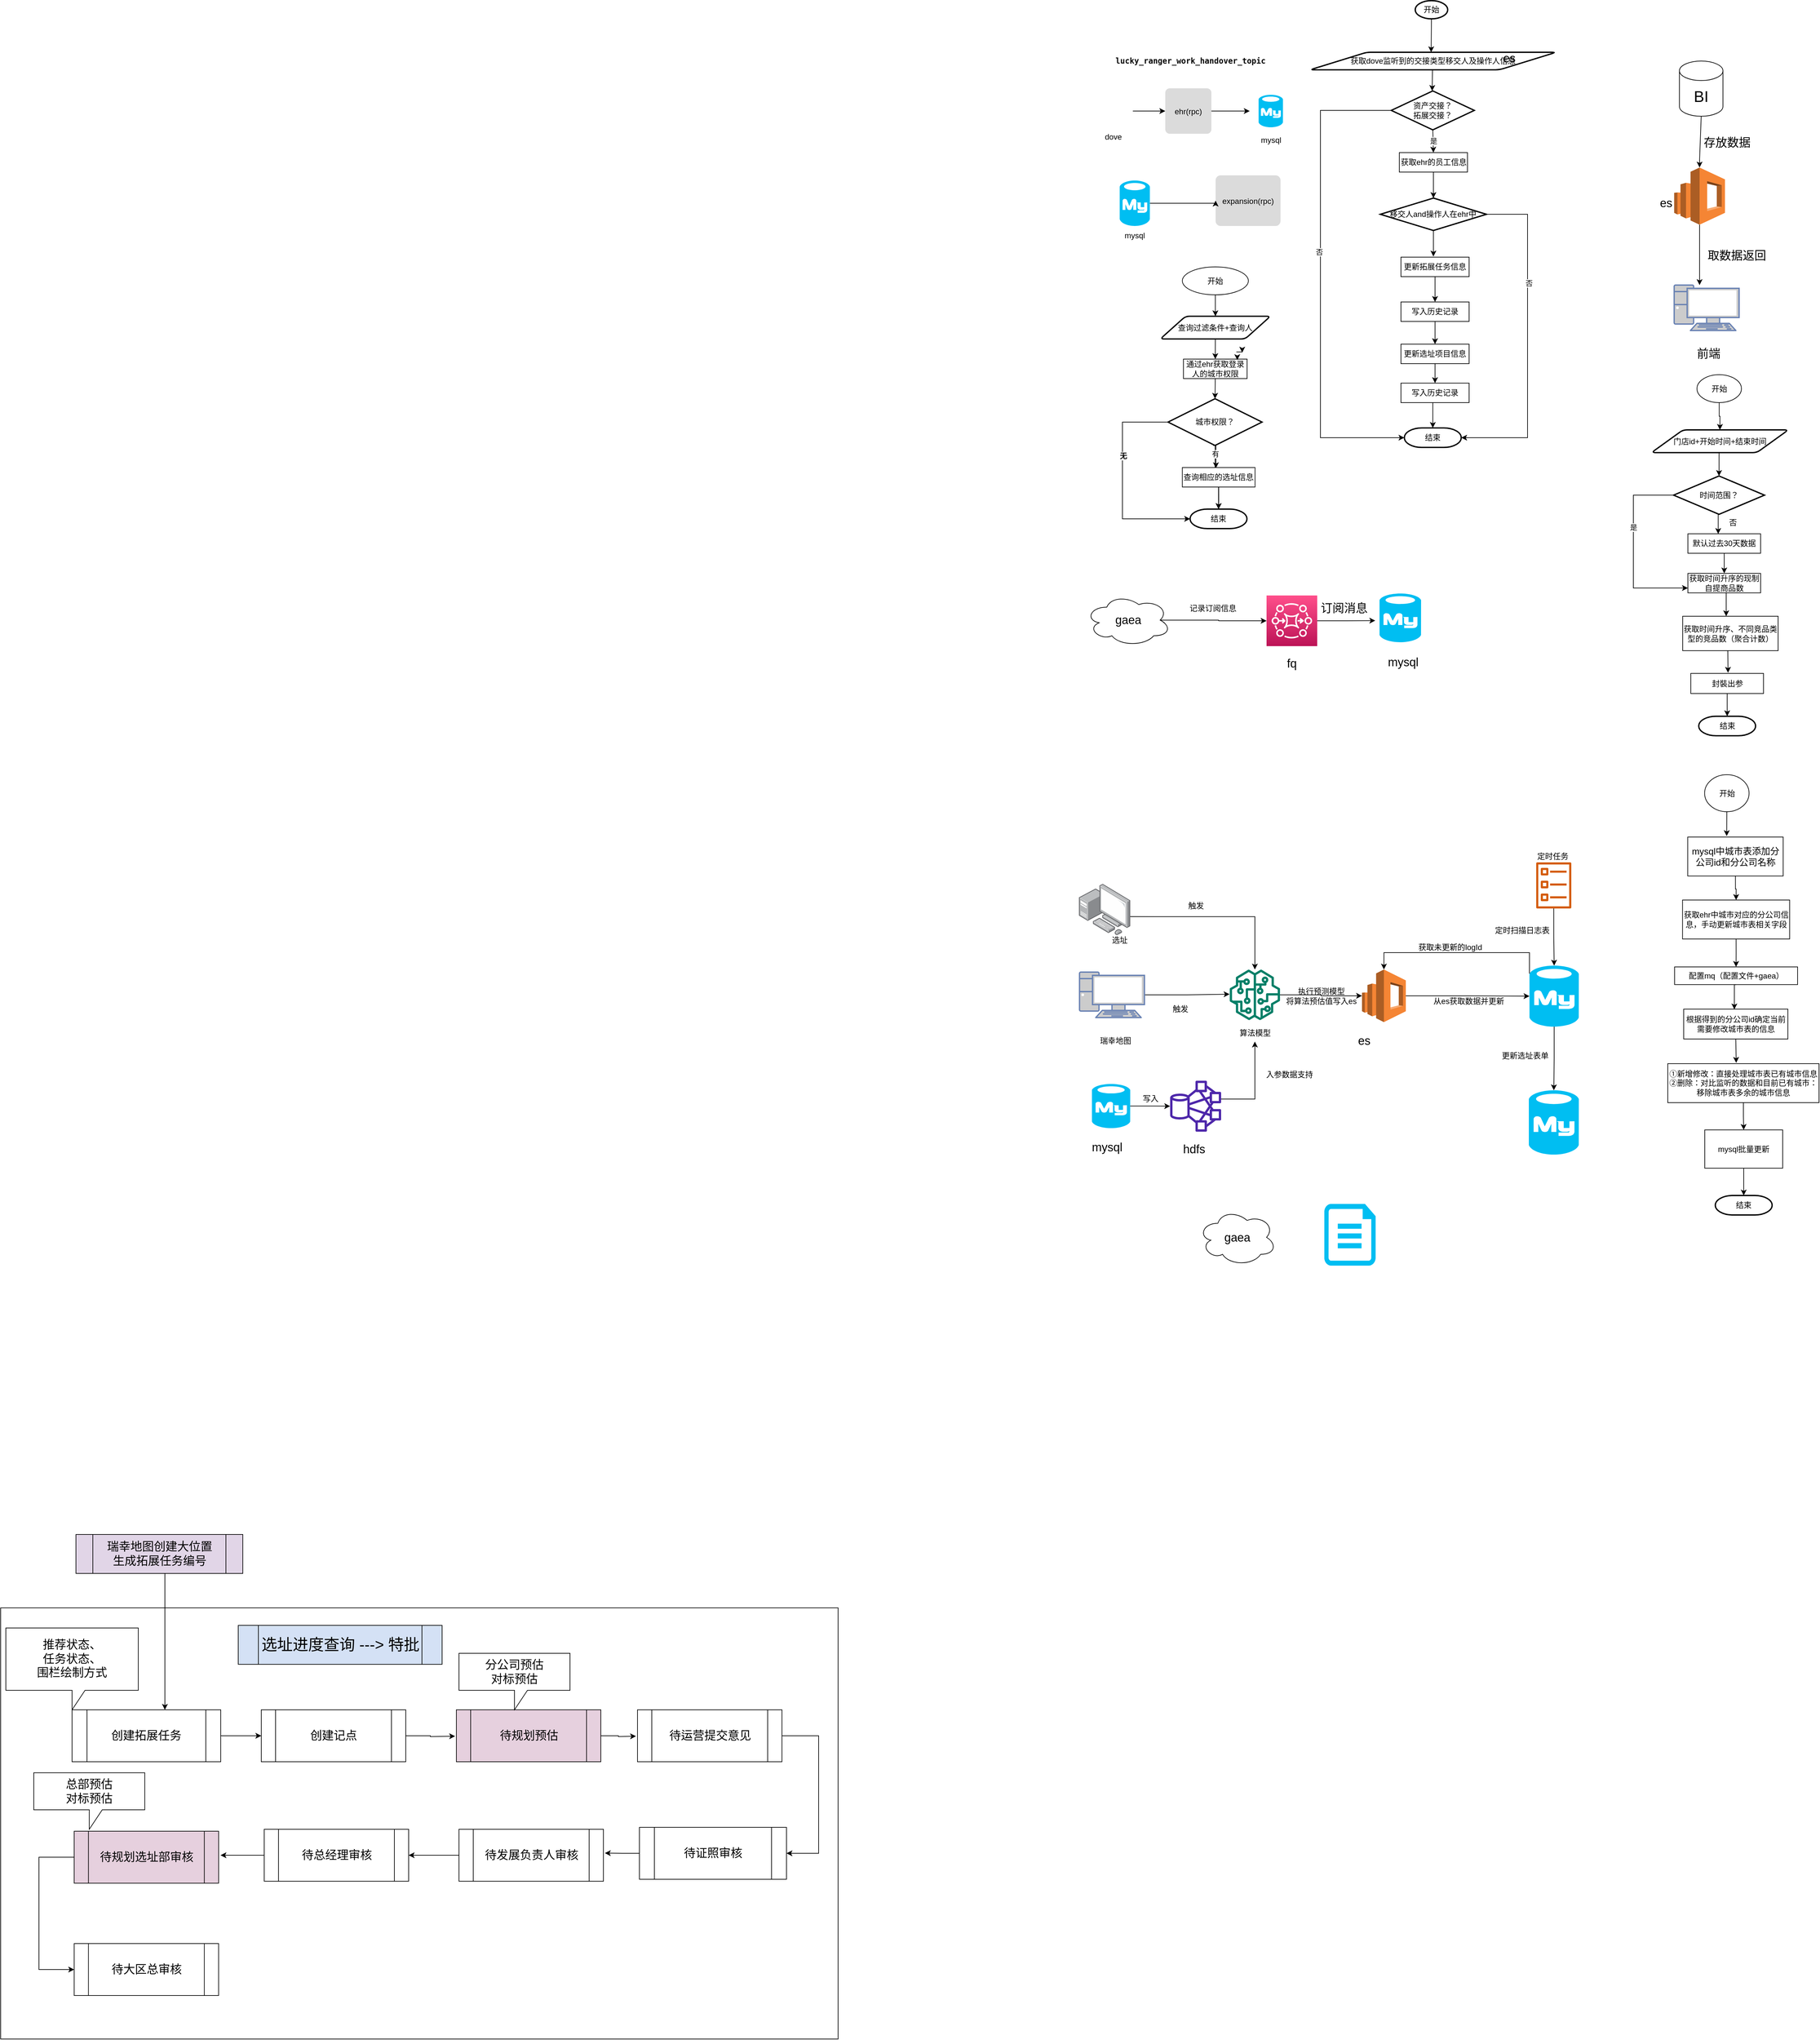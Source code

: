 <mxfile version="21.1.1" type="github">
  <diagram name="第 1 页" id="VVNvbWKjJNsU6m5F2wCS">
    <mxGraphModel dx="3574" dy="1012" grid="0" gridSize="10" guides="1" tooltips="1" connect="1" arrows="1" fold="1" page="1" pageScale="1" pageWidth="827" pageHeight="1169" math="0" shadow="0">
      <root>
        <mxCell id="0" />
        <mxCell id="1" parent="0" />
        <mxCell id="iwX193vi5GiSK2SJbdjG-237" value="" style="rounded=0;whiteSpace=wrap;html=1;" vertex="1" parent="1">
          <mxGeometry x="-1630" y="2496" width="1290" height="664" as="geometry" />
        </mxCell>
        <mxCell id="iwX193vi5GiSK2SJbdjG-19" style="edgeStyle=orthogonalEdgeStyle;rounded=0;orthogonalLoop=1;jettySize=auto;html=1;exitX=1;exitY=0.5;exitDx=0;exitDy=0;" edge="1" parent="1" source="iwX193vi5GiSK2SJbdjG-15">
          <mxGeometry relative="1" as="geometry">
            <mxPoint x="294" y="191" as="targetPoint" />
          </mxGeometry>
        </mxCell>
        <mxCell id="iwX193vi5GiSK2SJbdjG-15" value="ehr(rpc)" style="rounded=1;arcSize=10;strokeColor=none;fillColor=#DBDBDB;gradientColor=none;" vertex="1" parent="1">
          <mxGeometry x="164" y="156" width="71" height="70" as="geometry" />
        </mxCell>
        <mxCell id="iwX193vi5GiSK2SJbdjG-2" value="" style="verticalLabelPosition=bottom;html=1;verticalAlign=top;align=center;strokeColor=none;fillColor=#00BEF2;shape=mxgraph.azure.mysql_database;" vertex="1" parent="1">
          <mxGeometry x="307.75" y="166" width="37.5" height="50" as="geometry" />
        </mxCell>
        <mxCell id="iwX193vi5GiSK2SJbdjG-16" style="edgeStyle=orthogonalEdgeStyle;rounded=0;orthogonalLoop=1;jettySize=auto;html=1;exitX=1;exitY=0.5;exitDx=0;exitDy=0;entryX=0;entryY=0.5;entryDx=0;entryDy=0;" edge="1" parent="1" source="iwX193vi5GiSK2SJbdjG-3" target="iwX193vi5GiSK2SJbdjG-15">
          <mxGeometry relative="1" as="geometry" />
        </mxCell>
        <mxCell id="iwX193vi5GiSK2SJbdjG-3" value="" style="shape=image;html=1;verticalAlign=top;verticalLabelPosition=bottom;labelBackgroundColor=#ffffff;imageAspect=0;aspect=fixed;image=https://cdn0.iconfinder.com/data/icons/gcons-2/25/dove-128.png" vertex="1" parent="1">
          <mxGeometry x="54" y="161" width="60" height="60" as="geometry" />
        </mxCell>
        <mxCell id="iwX193vi5GiSK2SJbdjG-4" value="dove" style="text;strokeColor=none;align=center;fillColor=none;html=1;verticalAlign=middle;whiteSpace=wrap;rounded=0;" vertex="1" parent="1">
          <mxGeometry x="54" y="216" width="60" height="30" as="geometry" />
        </mxCell>
        <mxCell id="iwX193vi5GiSK2SJbdjG-5" value="mysql" style="text;strokeColor=none;align=center;fillColor=none;html=1;verticalAlign=middle;whiteSpace=wrap;rounded=0;" vertex="1" parent="1">
          <mxGeometry x="296.5" y="221" width="60" height="30" as="geometry" />
        </mxCell>
        <mxCell id="iwX193vi5GiSK2SJbdjG-28" value="&lt;pre style=&quot;background-color:#ffffff;color:#080808;font-family:&#39;JetBrains Mono&#39;,monospace;font-size:9.0pt;&quot;&gt;&lt;b&gt;lucky_ranger_work_handover_topic&lt;/b&gt;&lt;/pre&gt;" style="text;strokeColor=none;align=center;fillColor=none;html=1;verticalAlign=middle;whiteSpace=wrap;rounded=0;" vertex="1" parent="1">
          <mxGeometry x="-7" y="99" width="420" height="30" as="geometry" />
        </mxCell>
        <mxCell id="iwX193vi5GiSK2SJbdjG-43" style="edgeStyle=orthogonalEdgeStyle;rounded=0;orthogonalLoop=1;jettySize=auto;html=1;exitX=0.5;exitY=1;exitDx=0;exitDy=0;entryX=0.5;entryY=0;entryDx=0;entryDy=0;entryPerimeter=0;" edge="1" parent="1" source="iwX193vi5GiSK2SJbdjG-30" target="iwX193vi5GiSK2SJbdjG-42">
          <mxGeometry relative="1" as="geometry" />
        </mxCell>
        <mxCell id="iwX193vi5GiSK2SJbdjG-30" value="获取ehr的员工信息" style="rounded=0;whiteSpace=wrap;html=1;" vertex="1" parent="1">
          <mxGeometry x="524.5" y="255" width="105" height="30" as="geometry" />
        </mxCell>
        <mxCell id="iwX193vi5GiSK2SJbdjG-39" value="是" style="edgeStyle=orthogonalEdgeStyle;rounded=0;orthogonalLoop=1;jettySize=auto;html=1;exitX=0.5;exitY=1;exitDx=0;exitDy=0;exitPerimeter=0;entryX=0.5;entryY=0;entryDx=0;entryDy=0;" edge="1" parent="1" source="iwX193vi5GiSK2SJbdjG-31" target="iwX193vi5GiSK2SJbdjG-30">
          <mxGeometry relative="1" as="geometry" />
        </mxCell>
        <mxCell id="iwX193vi5GiSK2SJbdjG-50" style="edgeStyle=orthogonalEdgeStyle;rounded=0;orthogonalLoop=1;jettySize=auto;html=1;exitX=0;exitY=0.5;exitDx=0;exitDy=0;exitPerimeter=0;entryX=0;entryY=0.5;entryDx=0;entryDy=0;entryPerimeter=0;" edge="1" parent="1" source="iwX193vi5GiSK2SJbdjG-31" target="iwX193vi5GiSK2SJbdjG-32">
          <mxGeometry relative="1" as="geometry">
            <Array as="points">
              <mxPoint x="403" y="190" />
              <mxPoint x="403" y="694" />
            </Array>
          </mxGeometry>
        </mxCell>
        <mxCell id="iwX193vi5GiSK2SJbdjG-51" value="否" style="edgeLabel;html=1;align=center;verticalAlign=middle;resizable=0;points=[];" vertex="1" connectable="0" parent="iwX193vi5GiSK2SJbdjG-50">
          <mxGeometry x="-0.121" y="-2" relative="1" as="geometry">
            <mxPoint as="offset" />
          </mxGeometry>
        </mxCell>
        <mxCell id="iwX193vi5GiSK2SJbdjG-31" value="资产交接？&lt;br&gt;拓展交接？" style="strokeWidth=2;html=1;shape=mxgraph.flowchart.decision;whiteSpace=wrap;" vertex="1" parent="1">
          <mxGeometry x="512.13" y="160" width="127.87" height="60" as="geometry" />
        </mxCell>
        <mxCell id="iwX193vi5GiSK2SJbdjG-32" value="结束" style="strokeWidth=2;html=1;shape=mxgraph.flowchart.terminator;whiteSpace=wrap;" vertex="1" parent="1">
          <mxGeometry x="532.32" y="679" width="87.5" height="30" as="geometry" />
        </mxCell>
        <mxCell id="iwX193vi5GiSK2SJbdjG-92" style="edgeStyle=orthogonalEdgeStyle;rounded=0;orthogonalLoop=1;jettySize=auto;html=1;exitX=0.5;exitY=1;exitDx=0;exitDy=0;exitPerimeter=0;" edge="1" parent="1" source="iwX193vi5GiSK2SJbdjG-33">
          <mxGeometry relative="1" as="geometry">
            <mxPoint x="573.529" y="100.5" as="targetPoint" />
          </mxGeometry>
        </mxCell>
        <mxCell id="iwX193vi5GiSK2SJbdjG-33" value="开始" style="strokeWidth=2;html=1;shape=mxgraph.flowchart.start_1;whiteSpace=wrap;" vertex="1" parent="1">
          <mxGeometry x="549" y="21" width="50" height="28" as="geometry" />
        </mxCell>
        <mxCell id="iwX193vi5GiSK2SJbdjG-44" style="edgeStyle=orthogonalEdgeStyle;rounded=0;orthogonalLoop=1;jettySize=auto;html=1;exitX=0.5;exitY=1;exitDx=0;exitDy=0;exitPerimeter=0;" edge="1" parent="1" source="iwX193vi5GiSK2SJbdjG-42">
          <mxGeometry relative="1" as="geometry">
            <mxPoint x="577" y="415" as="targetPoint" />
          </mxGeometry>
        </mxCell>
        <mxCell id="iwX193vi5GiSK2SJbdjG-52" style="edgeStyle=orthogonalEdgeStyle;rounded=0;orthogonalLoop=1;jettySize=auto;html=1;exitX=1;exitY=0.5;exitDx=0;exitDy=0;exitPerimeter=0;entryX=1;entryY=0.5;entryDx=0;entryDy=0;entryPerimeter=0;" edge="1" parent="1" source="iwX193vi5GiSK2SJbdjG-42" target="iwX193vi5GiSK2SJbdjG-32">
          <mxGeometry relative="1" as="geometry">
            <Array as="points">
              <mxPoint x="722" y="350" />
              <mxPoint x="722" y="694" />
            </Array>
          </mxGeometry>
        </mxCell>
        <mxCell id="iwX193vi5GiSK2SJbdjG-53" value="否" style="edgeLabel;html=1;align=center;verticalAlign=middle;resizable=0;points=[];" vertex="1" connectable="0" parent="iwX193vi5GiSK2SJbdjG-52">
          <mxGeometry x="-0.339" y="2" relative="1" as="geometry">
            <mxPoint as="offset" />
          </mxGeometry>
        </mxCell>
        <mxCell id="iwX193vi5GiSK2SJbdjG-42" value="移交人and操作人在ehr中" style="strokeWidth=2;html=1;shape=mxgraph.flowchart.decision;whiteSpace=wrap;" vertex="1" parent="1">
          <mxGeometry x="495.26" y="325" width="163.49" height="50" as="geometry" />
        </mxCell>
        <mxCell id="iwX193vi5GiSK2SJbdjG-78" value="" style="edgeStyle=orthogonalEdgeStyle;rounded=0;orthogonalLoop=1;jettySize=auto;html=1;" edge="1" parent="1" source="iwX193vi5GiSK2SJbdjG-46" target="iwX193vi5GiSK2SJbdjG-76">
          <mxGeometry relative="1" as="geometry" />
        </mxCell>
        <mxCell id="iwX193vi5GiSK2SJbdjG-46" value="更新拓展任务信息" style="rounded=0;whiteSpace=wrap;html=1;" vertex="1" parent="1">
          <mxGeometry x="527" y="416" width="105" height="30" as="geometry" />
        </mxCell>
        <mxCell id="iwX193vi5GiSK2SJbdjG-82" style="edgeStyle=orthogonalEdgeStyle;rounded=0;orthogonalLoop=1;jettySize=auto;html=1;exitX=0.5;exitY=1;exitDx=0;exitDy=0;entryX=0.5;entryY=0;entryDx=0;entryDy=0;" edge="1" parent="1" source="iwX193vi5GiSK2SJbdjG-47" target="iwX193vi5GiSK2SJbdjG-81">
          <mxGeometry relative="1" as="geometry" />
        </mxCell>
        <mxCell id="iwX193vi5GiSK2SJbdjG-47" value="更新选址项目信息" style="rounded=0;whiteSpace=wrap;html=1;" vertex="1" parent="1">
          <mxGeometry x="527" y="550" width="105" height="30" as="geometry" />
        </mxCell>
        <mxCell id="iwX193vi5GiSK2SJbdjG-54" value="expansion(rpc)" style="rounded=1;arcSize=10;strokeColor=none;fillColor=#DBDBDB;gradientColor=none;" vertex="1" parent="1">
          <mxGeometry x="241.5" y="290" width="100" height="78" as="geometry" />
        </mxCell>
        <mxCell id="iwX193vi5GiSK2SJbdjG-57" style="edgeStyle=orthogonalEdgeStyle;rounded=0;orthogonalLoop=1;jettySize=auto;html=1;exitX=1;exitY=0.5;exitDx=0;exitDy=0;exitPerimeter=0;entryX=0;entryY=0.5;entryDx=0;entryDy=0;" edge="1" parent="1" source="iwX193vi5GiSK2SJbdjG-55" target="iwX193vi5GiSK2SJbdjG-54">
          <mxGeometry relative="1" as="geometry">
            <Array as="points">
              <mxPoint x="230.25" y="333" />
              <mxPoint x="230.25" y="333" />
            </Array>
          </mxGeometry>
        </mxCell>
        <mxCell id="iwX193vi5GiSK2SJbdjG-55" value="" style="verticalLabelPosition=bottom;html=1;verticalAlign=top;align=center;strokeColor=none;fillColor=#00BEF2;shape=mxgraph.azure.mysql_database;" vertex="1" parent="1">
          <mxGeometry x="93.75" y="298" width="46.5" height="70" as="geometry" />
        </mxCell>
        <mxCell id="iwX193vi5GiSK2SJbdjG-56" value="mysql" style="text;strokeColor=none;align=center;fillColor=none;html=1;verticalAlign=middle;whiteSpace=wrap;rounded=0;" vertex="1" parent="1">
          <mxGeometry x="87" y="368" width="60" height="30" as="geometry" />
        </mxCell>
        <mxCell id="iwX193vi5GiSK2SJbdjG-60" style="edgeStyle=orthogonalEdgeStyle;rounded=0;orthogonalLoop=1;jettySize=auto;html=1;exitX=0.5;exitY=1;exitDx=0;exitDy=0;" edge="1" parent="1" source="iwX193vi5GiSK2SJbdjG-58" target="iwX193vi5GiSK2SJbdjG-59">
          <mxGeometry relative="1" as="geometry" />
        </mxCell>
        <mxCell id="iwX193vi5GiSK2SJbdjG-58" value="开始" style="ellipse;whiteSpace=wrap;html=1;" vertex="1" parent="1">
          <mxGeometry x="190.25" y="431" width="101.75" height="43" as="geometry" />
        </mxCell>
        <mxCell id="iwX193vi5GiSK2SJbdjG-62" style="edgeStyle=orthogonalEdgeStyle;rounded=0;orthogonalLoop=1;jettySize=auto;html=1;exitX=0.5;exitY=1;exitDx=0;exitDy=0;entryX=0.5;entryY=0;entryDx=0;entryDy=0;" edge="1" parent="1" source="iwX193vi5GiSK2SJbdjG-59" target="iwX193vi5GiSK2SJbdjG-61">
          <mxGeometry relative="1" as="geometry" />
        </mxCell>
        <mxCell id="iwX193vi5GiSK2SJbdjG-59" value="查询过滤条件+查询人" style="shape=parallelogram;html=1;strokeWidth=2;perimeter=parallelogramPerimeter;whiteSpace=wrap;rounded=1;arcSize=12;size=0.23;" vertex="1" parent="1">
          <mxGeometry x="156.25" y="507" width="169.75" height="35" as="geometry" />
        </mxCell>
        <mxCell id="iwX193vi5GiSK2SJbdjG-64" style="edgeStyle=orthogonalEdgeStyle;rounded=0;orthogonalLoop=1;jettySize=auto;html=1;exitX=0.5;exitY=1;exitDx=0;exitDy=0;entryX=0.5;entryY=0;entryDx=0;entryDy=0;entryPerimeter=0;" edge="1" parent="1" source="iwX193vi5GiSK2SJbdjG-61" target="iwX193vi5GiSK2SJbdjG-63">
          <mxGeometry relative="1" as="geometry" />
        </mxCell>
        <mxCell id="iwX193vi5GiSK2SJbdjG-61" value="通过ehr获取登录人的城市权限" style="rounded=0;whiteSpace=wrap;html=1;" vertex="1" parent="1">
          <mxGeometry x="192" y="573" width="98" height="30" as="geometry" />
        </mxCell>
        <mxCell id="iwX193vi5GiSK2SJbdjG-70" style="edgeStyle=orthogonalEdgeStyle;rounded=0;orthogonalLoop=1;jettySize=auto;html=1;exitX=0.5;exitY=1;exitDx=0;exitDy=0;exitPerimeter=0;entryX=0.5;entryY=0;entryDx=0;entryDy=0;" edge="1" parent="1">
          <mxGeometry relative="1" as="geometry">
            <mxPoint x="237.625" y="706" as="sourcePoint" />
            <mxPoint x="242.0" y="741" as="targetPoint" />
          </mxGeometry>
        </mxCell>
        <mxCell id="iwX193vi5GiSK2SJbdjG-72" value="" style="edgeStyle=orthogonalEdgeStyle;rounded=0;orthogonalLoop=1;jettySize=auto;html=1;" edge="1" parent="1" source="iwX193vi5GiSK2SJbdjG-63" target="iwX193vi5GiSK2SJbdjG-68">
          <mxGeometry relative="1" as="geometry" />
        </mxCell>
        <mxCell id="iwX193vi5GiSK2SJbdjG-73" value="有" style="edgeLabel;html=1;align=center;verticalAlign=middle;resizable=0;points=[];" vertex="1" connectable="0" parent="iwX193vi5GiSK2SJbdjG-72">
          <mxGeometry x="-0.748" relative="1" as="geometry">
            <mxPoint as="offset" />
          </mxGeometry>
        </mxCell>
        <mxCell id="iwX193vi5GiSK2SJbdjG-74" style="edgeStyle=orthogonalEdgeStyle;rounded=0;orthogonalLoop=1;jettySize=auto;html=1;exitX=0;exitY=0.5;exitDx=0;exitDy=0;exitPerimeter=0;entryX=0;entryY=0.5;entryDx=0;entryDy=0;entryPerimeter=0;" edge="1" parent="1" source="iwX193vi5GiSK2SJbdjG-63" target="iwX193vi5GiSK2SJbdjG-68">
          <mxGeometry relative="1" as="geometry">
            <Array as="points">
              <mxPoint x="98" y="670" />
              <mxPoint x="98" y="819" />
            </Array>
          </mxGeometry>
        </mxCell>
        <mxCell id="iwX193vi5GiSK2SJbdjG-75" value="无" style="edgeLabel;html=1;align=center;verticalAlign=middle;resizable=0;points=[];fontStyle=1" vertex="1" connectable="0" parent="iwX193vi5GiSK2SJbdjG-74">
          <mxGeometry x="-0.382" y="3" relative="1" as="geometry">
            <mxPoint x="-2" y="22" as="offset" />
          </mxGeometry>
        </mxCell>
        <mxCell id="iwX193vi5GiSK2SJbdjG-63" value="城市权限？" style="strokeWidth=2;html=1;shape=mxgraph.flowchart.decision;whiteSpace=wrap;" vertex="1" parent="1">
          <mxGeometry x="168.25" y="634" width="144.75" height="72" as="geometry" />
        </mxCell>
        <mxCell id="iwX193vi5GiSK2SJbdjG-65" style="edgeStyle=orthogonalEdgeStyle;rounded=0;orthogonalLoop=1;jettySize=auto;html=1;exitX=0.75;exitY=0;exitDx=0;exitDy=0;entryX=0.846;entryY=0.049;entryDx=0;entryDy=0;entryPerimeter=0;" edge="1" parent="1" source="iwX193vi5GiSK2SJbdjG-61" target="iwX193vi5GiSK2SJbdjG-61">
          <mxGeometry relative="1" as="geometry" />
        </mxCell>
        <mxCell id="iwX193vi5GiSK2SJbdjG-66" style="edgeStyle=orthogonalEdgeStyle;rounded=0;orthogonalLoop=1;jettySize=auto;html=1;exitX=0.75;exitY=0;exitDx=0;exitDy=0;entryX=0.846;entryY=0.049;entryDx=0;entryDy=0;entryPerimeter=0;" edge="1" parent="1">
          <mxGeometry relative="1" as="geometry">
            <mxPoint x="273.5" y="562" as="sourcePoint" />
            <mxPoint x="282.5" y="563" as="targetPoint" />
          </mxGeometry>
        </mxCell>
        <mxCell id="iwX193vi5GiSK2SJbdjG-71" style="edgeStyle=orthogonalEdgeStyle;rounded=0;orthogonalLoop=1;jettySize=auto;html=1;exitX=0.5;exitY=1;exitDx=0;exitDy=0;" edge="1" parent="1" source="iwX193vi5GiSK2SJbdjG-67" target="iwX193vi5GiSK2SJbdjG-68">
          <mxGeometry relative="1" as="geometry" />
        </mxCell>
        <mxCell id="iwX193vi5GiSK2SJbdjG-67" value="查询相应的选址信息" style="rounded=0;whiteSpace=wrap;html=1;" vertex="1" parent="1">
          <mxGeometry x="190.25" y="740" width="112" height="30" as="geometry" />
        </mxCell>
        <mxCell id="iwX193vi5GiSK2SJbdjG-68" value="结束" style="strokeWidth=2;html=1;shape=mxgraph.flowchart.terminator;whiteSpace=wrap;" vertex="1" parent="1">
          <mxGeometry x="202.25" y="804" width="87.5" height="30" as="geometry" />
        </mxCell>
        <mxCell id="iwX193vi5GiSK2SJbdjG-80" style="edgeStyle=orthogonalEdgeStyle;rounded=0;orthogonalLoop=1;jettySize=auto;html=1;exitX=0.5;exitY=1;exitDx=0;exitDy=0;entryX=0.5;entryY=0;entryDx=0;entryDy=0;" edge="1" parent="1" source="iwX193vi5GiSK2SJbdjG-76" target="iwX193vi5GiSK2SJbdjG-47">
          <mxGeometry relative="1" as="geometry" />
        </mxCell>
        <mxCell id="iwX193vi5GiSK2SJbdjG-76" value="写入历史记录" style="rounded=0;whiteSpace=wrap;html=1;" vertex="1" parent="1">
          <mxGeometry x="527" y="485" width="105" height="30" as="geometry" />
        </mxCell>
        <mxCell id="iwX193vi5GiSK2SJbdjG-86" style="edgeStyle=orthogonalEdgeStyle;rounded=0;orthogonalLoop=1;jettySize=auto;html=1;exitX=0.5;exitY=1;exitDx=0;exitDy=0;entryX=0.5;entryY=0;entryDx=0;entryDy=0;entryPerimeter=0;" edge="1" parent="1" source="iwX193vi5GiSK2SJbdjG-81" target="iwX193vi5GiSK2SJbdjG-32">
          <mxGeometry relative="1" as="geometry" />
        </mxCell>
        <mxCell id="iwX193vi5GiSK2SJbdjG-81" value="写入历史记录" style="rounded=0;whiteSpace=wrap;html=1;" vertex="1" parent="1">
          <mxGeometry x="527" y="610" width="105" height="30" as="geometry" />
        </mxCell>
        <mxCell id="iwX193vi5GiSK2SJbdjG-93" style="edgeStyle=orthogonalEdgeStyle;rounded=0;orthogonalLoop=1;jettySize=auto;html=1;exitX=0.5;exitY=1;exitDx=0;exitDy=0;entryX=0.5;entryY=0;entryDx=0;entryDy=0;entryPerimeter=0;" edge="1" parent="1">
          <mxGeometry relative="1" as="geometry">
            <mxPoint x="608.5" y="127.5" as="sourcePoint" />
            <mxPoint x="575.065" y="160" as="targetPoint" />
          </mxGeometry>
        </mxCell>
        <mxCell id="iwX193vi5GiSK2SJbdjG-87" value="获取dove监听到的交接类型移交人及操作人信息" style="shape=parallelogram;html=1;strokeWidth=2;perimeter=parallelogramPerimeter;whiteSpace=wrap;rounded=1;arcSize=12;size=0.23;" vertex="1" parent="1">
          <mxGeometry x="387" y="100.5" width="379" height="27" as="geometry" />
        </mxCell>
        <mxCell id="iwX193vi5GiSK2SJbdjG-88" style="edgeStyle=orthogonalEdgeStyle;rounded=0;orthogonalLoop=1;jettySize=auto;html=1;exitX=0.5;exitY=1;exitDx=0;exitDy=0;" edge="1" parent="1">
          <mxGeometry relative="1" as="geometry">
            <mxPoint x="573.5" y="127.5" as="sourcePoint" />
            <mxPoint x="573.5" y="127.5" as="targetPoint" />
          </mxGeometry>
        </mxCell>
        <mxCell id="iwX193vi5GiSK2SJbdjG-98" style="edgeStyle=orthogonalEdgeStyle;rounded=0;orthogonalLoop=1;jettySize=auto;html=1;noEdgeStyle=1;orthogonal=1;exitX=0.5;exitY=1;exitDx=0;exitDy=0;exitPerimeter=0;" edge="1" parent="1" source="iwX193vi5GiSK2SJbdjG-94" target="iwX193vi5GiSK2SJbdjG-96">
          <mxGeometry relative="1" as="geometry">
            <mxPoint x="987" y="190" as="sourcePoint" />
            <Array as="points">
              <mxPoint x="987" y="266" />
            </Array>
          </mxGeometry>
        </mxCell>
        <mxCell id="iwX193vi5GiSK2SJbdjG-94" value="&lt;font style=&quot;font-size: 24px;&quot;&gt;BI&lt;/font&gt;" style="shape=cylinder3;whiteSpace=wrap;html=1;boundedLbl=1;backgroundOutline=1;size=15;" vertex="1" parent="1">
          <mxGeometry x="956" y="114" width="67" height="85" as="geometry" />
        </mxCell>
        <mxCell id="iwX193vi5GiSK2SJbdjG-101" style="edgeStyle=orthogonalEdgeStyle;rounded=0;orthogonalLoop=1;jettySize=auto;html=1;noEdgeStyle=1;orthogonal=1;" edge="1" parent="1" source="iwX193vi5GiSK2SJbdjG-96" target="iwX193vi5GiSK2SJbdjG-100">
          <mxGeometry relative="1" as="geometry">
            <Array as="points">
              <mxPoint x="987" y="454" />
            </Array>
          </mxGeometry>
        </mxCell>
        <mxCell id="iwX193vi5GiSK2SJbdjG-96" value="" style="outlineConnect=0;dashed=0;verticalLabelPosition=bottom;verticalAlign=top;align=center;html=1;shape=mxgraph.aws3.elasticsearch_service;fillColor=#F58534;gradientColor=none;" vertex="1" parent="1">
          <mxGeometry x="947.875" y="278" width="78.25" height="88" as="geometry" />
        </mxCell>
        <mxCell id="iwX193vi5GiSK2SJbdjG-97" value="&lt;font style=&quot;font-size: 18px;&quot;&gt;es&lt;/font&gt;" style="text;strokeColor=none;align=center;fillColor=none;html=1;verticalAlign=middle;whiteSpace=wrap;rounded=0;" vertex="1" parent="1">
          <mxGeometry x="664" y="93" width="60" height="34" as="geometry" />
        </mxCell>
        <mxCell id="iwX193vi5GiSK2SJbdjG-99" value="&lt;font style=&quot;font-size: 18px;&quot;&gt;存放数据&lt;/font&gt;" style="text;strokeColor=none;align=center;fillColor=none;html=1;verticalAlign=middle;whiteSpace=wrap;rounded=0;" vertex="1" parent="1">
          <mxGeometry x="983" y="225" width="93" height="30" as="geometry" />
        </mxCell>
        <mxCell id="iwX193vi5GiSK2SJbdjG-100" value="" style="fontColor=#0066CC;verticalAlign=top;verticalLabelPosition=bottom;labelPosition=center;align=center;html=1;outlineConnect=0;fillColor=#CCCCCC;strokeColor=#6881B3;gradientColor=none;gradientDirection=north;strokeWidth=2;shape=mxgraph.networks.pc;" vertex="1" parent="1">
          <mxGeometry x="947.87" y="459" width="100" height="70" as="geometry" />
        </mxCell>
        <mxCell id="iwX193vi5GiSK2SJbdjG-102" value="&lt;font style=&quot;font-size: 18px;&quot;&gt;前端&lt;/font&gt;" style="text;strokeColor=none;align=center;fillColor=none;html=1;verticalAlign=middle;whiteSpace=wrap;rounded=0;" vertex="1" parent="1">
          <mxGeometry x="971" y="545" width="60" height="40" as="geometry" />
        </mxCell>
        <mxCell id="iwX193vi5GiSK2SJbdjG-104" value="&lt;font style=&quot;font-size: 18px;&quot;&gt;取数据返回&lt;/font&gt;" style="text;html=1;align=center;verticalAlign=middle;resizable=0;points=[];autosize=1;strokeColor=none;fillColor=none;" vertex="1" parent="1">
          <mxGeometry x="990" y="397" width="108" height="34" as="geometry" />
        </mxCell>
        <mxCell id="iwX193vi5GiSK2SJbdjG-106" value="&lt;font style=&quot;font-size: 18px;&quot;&gt;es&lt;/font&gt;" style="text;html=1;align=center;verticalAlign=middle;resizable=0;points=[];autosize=1;strokeColor=none;fillColor=none;" vertex="1" parent="1">
          <mxGeometry x="916.0" y="316" width="37" height="34" as="geometry" />
        </mxCell>
        <mxCell id="iwX193vi5GiSK2SJbdjG-110" style="edgeStyle=orthogonalEdgeStyle;rounded=0;orthogonalLoop=1;jettySize=auto;html=1;exitX=0.5;exitY=1;exitDx=0;exitDy=0;entryX=0.5;entryY=0;entryDx=0;entryDy=0;" edge="1" parent="1" source="iwX193vi5GiSK2SJbdjG-108" target="iwX193vi5GiSK2SJbdjG-109">
          <mxGeometry relative="1" as="geometry" />
        </mxCell>
        <mxCell id="iwX193vi5GiSK2SJbdjG-108" value="开始" style="ellipse;whiteSpace=wrap;html=1;" vertex="1" parent="1">
          <mxGeometry x="983" y="597" width="68.5" height="43" as="geometry" />
        </mxCell>
        <mxCell id="iwX193vi5GiSK2SJbdjG-112" style="edgeStyle=orthogonalEdgeStyle;rounded=0;orthogonalLoop=1;jettySize=auto;html=1;exitX=0.5;exitY=1;exitDx=0;exitDy=0;entryX=0.5;entryY=0;entryDx=0;entryDy=0;entryPerimeter=0;" edge="1" parent="1" source="iwX193vi5GiSK2SJbdjG-109" target="iwX193vi5GiSK2SJbdjG-111">
          <mxGeometry relative="1" as="geometry" />
        </mxCell>
        <mxCell id="iwX193vi5GiSK2SJbdjG-109" value="门店id+开始时间+结束时间" style="shape=parallelogram;html=1;strokeWidth=2;perimeter=parallelogramPerimeter;whiteSpace=wrap;rounded=1;arcSize=12;size=0.23;" vertex="1" parent="1">
          <mxGeometry x="913" y="682" width="210.75" height="35" as="geometry" />
        </mxCell>
        <mxCell id="iwX193vi5GiSK2SJbdjG-115" style="edgeStyle=orthogonalEdgeStyle;rounded=0;orthogonalLoop=1;jettySize=auto;html=1;exitX=0.5;exitY=1;exitDx=0;exitDy=0;exitPerimeter=0;entryX=0.417;entryY=0.01;entryDx=0;entryDy=0;entryPerimeter=0;" edge="1" parent="1" source="iwX193vi5GiSK2SJbdjG-111" target="iwX193vi5GiSK2SJbdjG-113">
          <mxGeometry relative="1" as="geometry" />
        </mxCell>
        <mxCell id="iwX193vi5GiSK2SJbdjG-126" style="edgeStyle=orthogonalEdgeStyle;rounded=0;orthogonalLoop=1;jettySize=auto;html=1;exitX=0;exitY=0.5;exitDx=0;exitDy=0;exitPerimeter=0;entryX=0;entryY=0.75;entryDx=0;entryDy=0;" edge="1" parent="1" source="iwX193vi5GiSK2SJbdjG-111" target="iwX193vi5GiSK2SJbdjG-117">
          <mxGeometry relative="1" as="geometry">
            <Array as="points">
              <mxPoint x="885" y="783" />
              <mxPoint x="885" y="925" />
            </Array>
          </mxGeometry>
        </mxCell>
        <mxCell id="iwX193vi5GiSK2SJbdjG-127" value="是" style="edgeLabel;html=1;align=center;verticalAlign=middle;resizable=0;points=[];" vertex="1" connectable="0" parent="iwX193vi5GiSK2SJbdjG-126">
          <mxGeometry x="-0.239" relative="1" as="geometry">
            <mxPoint y="1" as="offset" />
          </mxGeometry>
        </mxCell>
        <mxCell id="iwX193vi5GiSK2SJbdjG-111" value="时间范围？" style="strokeWidth=2;html=1;shape=mxgraph.flowchart.decision;whiteSpace=wrap;" vertex="1" parent="1">
          <mxGeometry x="947" y="753" width="140" height="59" as="geometry" />
        </mxCell>
        <mxCell id="iwX193vi5GiSK2SJbdjG-118" style="edgeStyle=orthogonalEdgeStyle;rounded=0;orthogonalLoop=1;jettySize=auto;html=1;exitX=0.5;exitY=1;exitDx=0;exitDy=0;entryX=0.5;entryY=0;entryDx=0;entryDy=0;" edge="1" parent="1" source="iwX193vi5GiSK2SJbdjG-113" target="iwX193vi5GiSK2SJbdjG-117">
          <mxGeometry relative="1" as="geometry" />
        </mxCell>
        <mxCell id="iwX193vi5GiSK2SJbdjG-113" value="默认过去30天数据" style="rounded=0;whiteSpace=wrap;html=1;" vertex="1" parent="1">
          <mxGeometry x="969" y="842" width="112" height="30" as="geometry" />
        </mxCell>
        <mxCell id="iwX193vi5GiSK2SJbdjG-116" value="否" style="text;html=1;align=center;verticalAlign=middle;resizable=0;points=[];autosize=1;strokeColor=none;fillColor=none;" vertex="1" parent="1">
          <mxGeometry x="1023" y="812" width="30" height="26" as="geometry" />
        </mxCell>
        <mxCell id="iwX193vi5GiSK2SJbdjG-120" style="edgeStyle=orthogonalEdgeStyle;rounded=0;orthogonalLoop=1;jettySize=auto;html=1;exitX=0.5;exitY=1;exitDx=0;exitDy=0;entryX=0.5;entryY=0;entryDx=0;entryDy=0;" edge="1" parent="1">
          <mxGeometry relative="1" as="geometry">
            <mxPoint x="1028.0" y="969" as="targetPoint" />
            <mxPoint x="1019.0" y="933" as="sourcePoint" />
          </mxGeometry>
        </mxCell>
        <mxCell id="iwX193vi5GiSK2SJbdjG-117" value="获取时间升序的现制自提商品数" style="rounded=0;whiteSpace=wrap;html=1;" vertex="1" parent="1">
          <mxGeometry x="969" y="903" width="112" height="30" as="geometry" />
        </mxCell>
        <mxCell id="iwX193vi5GiSK2SJbdjG-122" style="edgeStyle=orthogonalEdgeStyle;rounded=0;orthogonalLoop=1;jettySize=auto;html=1;exitX=0.5;exitY=1;exitDx=0;exitDy=0;" edge="1" parent="1">
          <mxGeometry relative="1" as="geometry">
            <mxPoint x="1030.857" y="1056.0" as="targetPoint" />
            <mxPoint x="1030.5" y="1022" as="sourcePoint" />
          </mxGeometry>
        </mxCell>
        <mxCell id="iwX193vi5GiSK2SJbdjG-119" value="获取时间升序、不同竞品类型的竞品数（聚合计数）" style="rounded=0;whiteSpace=wrap;html=1;" vertex="1" parent="1">
          <mxGeometry x="961" y="969" width="147" height="53" as="geometry" />
        </mxCell>
        <mxCell id="iwX193vi5GiSK2SJbdjG-125" style="edgeStyle=orthogonalEdgeStyle;rounded=0;orthogonalLoop=1;jettySize=auto;html=1;exitX=0.5;exitY=1;exitDx=0;exitDy=0;" edge="1" parent="1" source="iwX193vi5GiSK2SJbdjG-123" target="iwX193vi5GiSK2SJbdjG-124">
          <mxGeometry relative="1" as="geometry" />
        </mxCell>
        <mxCell id="iwX193vi5GiSK2SJbdjG-123" value="封裝出参" style="rounded=0;whiteSpace=wrap;html=1;" vertex="1" parent="1">
          <mxGeometry x="973.5" y="1057" width="112" height="31" as="geometry" />
        </mxCell>
        <mxCell id="iwX193vi5GiSK2SJbdjG-124" value="结束" style="strokeWidth=2;html=1;shape=mxgraph.flowchart.terminator;whiteSpace=wrap;" vertex="1" parent="1">
          <mxGeometry x="985.75" y="1123" width="87.5" height="30" as="geometry" />
        </mxCell>
        <mxCell id="iwX193vi5GiSK2SJbdjG-130" style="edgeStyle=orthogonalEdgeStyle;rounded=0;orthogonalLoop=1;jettySize=auto;html=1;exitX=1;exitY=0.5;exitDx=0;exitDy=0;exitPerimeter=0;" edge="1" parent="1" source="iwX193vi5GiSK2SJbdjG-128">
          <mxGeometry relative="1" as="geometry">
            <mxPoint x="487.429" y="975.714" as="targetPoint" />
          </mxGeometry>
        </mxCell>
        <mxCell id="iwX193vi5GiSK2SJbdjG-128" value="" style="sketch=0;points=[[0,0,0],[0.25,0,0],[0.5,0,0],[0.75,0,0],[1,0,0],[0,1,0],[0.25,1,0],[0.5,1,0],[0.75,1,0],[1,1,0],[0,0.25,0],[0,0.5,0],[0,0.75,0],[1,0.25,0],[1,0.5,0],[1,0.75,0]];outlineConnect=0;fontColor=#232F3E;gradientColor=#FF4F8B;gradientDirection=north;fillColor=#BC1356;strokeColor=#ffffff;dashed=0;verticalLabelPosition=bottom;verticalAlign=top;align=center;html=1;fontSize=12;fontStyle=0;aspect=fixed;shape=mxgraph.aws4.resourceIcon;resIcon=mxgraph.aws4.mq;" vertex="1" parent="1">
          <mxGeometry x="320" y="937" width="78" height="78" as="geometry" />
        </mxCell>
        <mxCell id="iwX193vi5GiSK2SJbdjG-129" value="&lt;font style=&quot;font-size: 18px;&quot;&gt;fq&lt;/font&gt;" style="text;strokeColor=none;align=center;fillColor=none;html=1;verticalAlign=middle;whiteSpace=wrap;rounded=0;" vertex="1" parent="1">
          <mxGeometry x="329" y="1027" width="60" height="30" as="geometry" />
        </mxCell>
        <mxCell id="iwX193vi5GiSK2SJbdjG-131" value="" style="verticalLabelPosition=bottom;html=1;verticalAlign=top;align=center;strokeColor=none;fillColor=#00BEF2;shape=mxgraph.azure.mysql_database;" vertex="1" parent="1">
          <mxGeometry x="494" y="934" width="64" height="75" as="geometry" />
        </mxCell>
        <mxCell id="iwX193vi5GiSK2SJbdjG-132" value="&lt;font style=&quot;font-size: 18px;&quot;&gt;mysql&lt;/font&gt;" style="text;html=1;align=center;verticalAlign=middle;resizable=0;points=[];autosize=1;strokeColor=none;fillColor=none;" vertex="1" parent="1">
          <mxGeometry x="497.5" y="1023" width="65" height="34" as="geometry" />
        </mxCell>
        <mxCell id="iwX193vi5GiSK2SJbdjG-133" value="&lt;span style=&quot;font-size: 18px;&quot;&gt;订阅消息&lt;/span&gt;" style="text;html=1;align=center;verticalAlign=middle;resizable=0;points=[];autosize=1;strokeColor=none;fillColor=none;" vertex="1" parent="1">
          <mxGeometry x="394" y="940" width="90" height="34" as="geometry" />
        </mxCell>
        <mxCell id="iwX193vi5GiSK2SJbdjG-141" style="edgeStyle=orthogonalEdgeStyle;rounded=0;orthogonalLoop=1;jettySize=auto;html=1;exitX=0.5;exitY=1;exitDx=0;exitDy=0;" edge="1" parent="1" source="iwX193vi5GiSK2SJbdjG-134">
          <mxGeometry relative="1" as="geometry">
            <mxPoint x="1028.75" y="1307.543" as="targetPoint" />
          </mxGeometry>
        </mxCell>
        <mxCell id="iwX193vi5GiSK2SJbdjG-134" value="开始" style="ellipse;whiteSpace=wrap;html=1;" vertex="1" parent="1">
          <mxGeometry x="994.75" y="1213" width="68.5" height="57" as="geometry" />
        </mxCell>
        <mxCell id="iwX193vi5GiSK2SJbdjG-140" style="edgeStyle=orthogonalEdgeStyle;rounded=0;orthogonalLoop=1;jettySize=auto;html=1;exitX=0.875;exitY=0.5;exitDx=0;exitDy=0;exitPerimeter=0;" edge="1" parent="1" source="iwX193vi5GiSK2SJbdjG-135" target="iwX193vi5GiSK2SJbdjG-128">
          <mxGeometry relative="1" as="geometry" />
        </mxCell>
        <mxCell id="iwX193vi5GiSK2SJbdjG-135" value="&lt;font style=&quot;font-size: 18px;&quot;&gt;gaea&lt;/font&gt;" style="ellipse;shape=cloud;whiteSpace=wrap;html=1;" vertex="1" parent="1">
          <mxGeometry x="41" y="935" width="131.5" height="80" as="geometry" />
        </mxCell>
        <mxCell id="iwX193vi5GiSK2SJbdjG-139" value="记录订阅信息" style="text;html=1;align=center;verticalAlign=middle;resizable=0;points=[];autosize=1;strokeColor=none;fillColor=none;" vertex="1" parent="1">
          <mxGeometry x="192" y="944" width="90" height="26" as="geometry" />
        </mxCell>
        <mxCell id="iwX193vi5GiSK2SJbdjG-144" style="edgeStyle=orthogonalEdgeStyle;rounded=0;orthogonalLoop=1;jettySize=auto;html=1;exitX=0.5;exitY=1;exitDx=0;exitDy=0;" edge="1" parent="1" source="iwX193vi5GiSK2SJbdjG-142" target="iwX193vi5GiSK2SJbdjG-143">
          <mxGeometry relative="1" as="geometry" />
        </mxCell>
        <mxCell id="iwX193vi5GiSK2SJbdjG-142" value="&lt;font style=&quot;font-size: 14px;&quot;&gt;mysql中城市表添加分公司id和分公司名称&lt;/font&gt;" style="rounded=0;whiteSpace=wrap;html=1;" vertex="1" parent="1">
          <mxGeometry x="968.75" y="1309" width="147" height="60" as="geometry" />
        </mxCell>
        <mxCell id="iwX193vi5GiSK2SJbdjG-145" style="edgeStyle=orthogonalEdgeStyle;rounded=0;orthogonalLoop=1;jettySize=auto;html=1;exitX=0.5;exitY=1;exitDx=0;exitDy=0;" edge="1" parent="1" source="iwX193vi5GiSK2SJbdjG-143" target="iwX193vi5GiSK2SJbdjG-146">
          <mxGeometry relative="1" as="geometry">
            <mxPoint x="1040.571" y="1513.229" as="targetPoint" />
          </mxGeometry>
        </mxCell>
        <mxCell id="iwX193vi5GiSK2SJbdjG-143" value="获取ehr中城市对应的分公司信息，手动更新城市表相关字段" style="rounded=0;whiteSpace=wrap;html=1;" vertex="1" parent="1">
          <mxGeometry x="960.75" y="1406" width="165" height="60" as="geometry" />
        </mxCell>
        <mxCell id="iwX193vi5GiSK2SJbdjG-147" style="edgeStyle=orthogonalEdgeStyle;rounded=0;orthogonalLoop=1;jettySize=auto;html=1;exitX=0.5;exitY=1;exitDx=0;exitDy=0;" edge="1" parent="1" source="iwX193vi5GiSK2SJbdjG-146">
          <mxGeometry relative="1" as="geometry">
            <mxPoint x="1040.571" y="1574.429" as="targetPoint" />
          </mxGeometry>
        </mxCell>
        <mxCell id="iwX193vi5GiSK2SJbdjG-146" value="配置mq（配置文件+gaea）" style="rounded=0;whiteSpace=wrap;html=1;" vertex="1" parent="1">
          <mxGeometry x="948.54" y="1509" width="189.43" height="27.23" as="geometry" />
        </mxCell>
        <mxCell id="iwX193vi5GiSK2SJbdjG-149" style="edgeStyle=orthogonalEdgeStyle;rounded=0;orthogonalLoop=1;jettySize=auto;html=1;exitX=0.5;exitY=1;exitDx=0;exitDy=0;" edge="1" parent="1" source="iwX193vi5GiSK2SJbdjG-148">
          <mxGeometry relative="1" as="geometry">
            <mxPoint x="1043.429" y="1656.714" as="targetPoint" />
          </mxGeometry>
        </mxCell>
        <mxCell id="iwX193vi5GiSK2SJbdjG-148" value="根据得到的分公司id确定当前需要修改城市表的信息" style="rounded=0;whiteSpace=wrap;html=1;" vertex="1" parent="1">
          <mxGeometry x="962.54" y="1574" width="160.46" height="46" as="geometry" />
        </mxCell>
        <mxCell id="iwX193vi5GiSK2SJbdjG-152" style="edgeStyle=orthogonalEdgeStyle;rounded=0;orthogonalLoop=1;jettySize=auto;html=1;exitX=0.5;exitY=1;exitDx=0;exitDy=0;entryX=0.5;entryY=0;entryDx=0;entryDy=0;" edge="1" parent="1" source="iwX193vi5GiSK2SJbdjG-150" target="iwX193vi5GiSK2SJbdjG-151">
          <mxGeometry relative="1" as="geometry" />
        </mxCell>
        <mxCell id="iwX193vi5GiSK2SJbdjG-150" value="①新增修改：直接处理城市表已有城市信息&lt;br&gt;②删除：对比监听的数据和目前已有城市：移除城市表多余的城市信息" style="rounded=0;whiteSpace=wrap;html=1;" vertex="1" parent="1">
          <mxGeometry x="938" y="1658" width="233" height="60" as="geometry" />
        </mxCell>
        <mxCell id="iwX193vi5GiSK2SJbdjG-154" style="edgeStyle=orthogonalEdgeStyle;rounded=0;orthogonalLoop=1;jettySize=auto;html=1;exitX=0.5;exitY=1;exitDx=0;exitDy=0;entryX=0.5;entryY=0;entryDx=0;entryDy=0;entryPerimeter=0;" edge="1" parent="1" source="iwX193vi5GiSK2SJbdjG-151" target="iwX193vi5GiSK2SJbdjG-153">
          <mxGeometry relative="1" as="geometry" />
        </mxCell>
        <mxCell id="iwX193vi5GiSK2SJbdjG-151" value="mysql批量更新" style="rounded=0;whiteSpace=wrap;html=1;" vertex="1" parent="1">
          <mxGeometry x="995" y="1760" width="120" height="59" as="geometry" />
        </mxCell>
        <mxCell id="iwX193vi5GiSK2SJbdjG-153" value="结束" style="strokeWidth=2;html=1;shape=mxgraph.flowchart.terminator;whiteSpace=wrap;" vertex="1" parent="1">
          <mxGeometry x="1011.25" y="1861" width="87.5" height="30" as="geometry" />
        </mxCell>
        <mxCell id="iwX193vi5GiSK2SJbdjG-198" style="edgeStyle=orthogonalEdgeStyle;rounded=0;orthogonalLoop=1;jettySize=auto;html=1;exitX=0.5;exitY=0.96;exitDx=0;exitDy=0;exitPerimeter=0;entryX=0.5;entryY=0;entryDx=0;entryDy=0;entryPerimeter=0;" edge="1" parent="1" source="iwX193vi5GiSK2SJbdjG-155" target="iwX193vi5GiSK2SJbdjG-192">
          <mxGeometry relative="1" as="geometry" />
        </mxCell>
        <mxCell id="iwX193vi5GiSK2SJbdjG-155" value="" style="sketch=0;outlineConnect=0;fontColor=#232F3E;gradientColor=none;fillColor=#D45B07;strokeColor=none;dashed=0;verticalLabelPosition=bottom;verticalAlign=top;align=center;html=1;fontSize=12;fontStyle=0;aspect=fixed;pointerEvents=1;shape=mxgraph.aws4.ecs_task;points=[[0.5,0.96,0,0,0]];" vertex="1" parent="1">
          <mxGeometry x="735" y="1348" width="54.73" height="71" as="geometry" />
        </mxCell>
        <mxCell id="iwX193vi5GiSK2SJbdjG-174" style="edgeStyle=orthogonalEdgeStyle;rounded=0;orthogonalLoop=1;jettySize=auto;html=1;exitX=0.99;exitY=0.64;exitDx=0;exitDy=0;exitPerimeter=0;" edge="1" parent="1" source="iwX193vi5GiSK2SJbdjG-158" target="iwX193vi5GiSK2SJbdjG-173">
          <mxGeometry relative="1" as="geometry" />
        </mxCell>
        <mxCell id="iwX193vi5GiSK2SJbdjG-158" value="" style="image;points=[[0.99,0.64,0,0,0]];aspect=fixed;html=1;align=center;shadow=0;dashed=0;image=img/lib/allied_telesis/computer_and_terminals/Personal_Computer_with_Server.svg;" vertex="1" parent="1">
          <mxGeometry x="31" y="1381" width="79" height="79" as="geometry" />
        </mxCell>
        <mxCell id="iwX193vi5GiSK2SJbdjG-159" value="选址" style="text;strokeColor=none;align=center;fillColor=none;html=1;verticalAlign=middle;whiteSpace=wrap;rounded=0;" vertex="1" parent="1">
          <mxGeometry x="64" y="1453" width="60" height="30" as="geometry" />
        </mxCell>
        <mxCell id="iwX193vi5GiSK2SJbdjG-165" style="edgeStyle=orthogonalEdgeStyle;rounded=0;orthogonalLoop=1;jettySize=auto;html=1;exitX=1;exitY=0.5;exitDx=0;exitDy=0;exitPerimeter=0;" edge="1" parent="1" source="iwX193vi5GiSK2SJbdjG-161">
          <mxGeometry relative="1" as="geometry">
            <mxPoint x="263" y="1551" as="targetPoint" />
          </mxGeometry>
        </mxCell>
        <mxCell id="iwX193vi5GiSK2SJbdjG-161" value="" style="fontColor=#0066CC;verticalAlign=top;verticalLabelPosition=bottom;labelPosition=center;align=center;html=1;outlineConnect=0;fillColor=#CCCCCC;strokeColor=#6881B3;gradientColor=none;gradientDirection=north;strokeWidth=2;shape=mxgraph.networks.pc;" vertex="1" parent="1">
          <mxGeometry x="31.87" y="1517" width="100" height="70" as="geometry" />
        </mxCell>
        <mxCell id="iwX193vi5GiSK2SJbdjG-164" value="瑞幸地图" style="text;html=1;align=center;verticalAlign=middle;resizable=0;points=[];autosize=1;strokeColor=none;fillColor=none;" vertex="1" parent="1">
          <mxGeometry x="54" y="1610" width="66" height="26" as="geometry" />
        </mxCell>
        <mxCell id="iwX193vi5GiSK2SJbdjG-171" value="触发" style="text;html=1;align=center;verticalAlign=middle;resizable=0;points=[];autosize=1;strokeColor=none;fillColor=none;" vertex="1" parent="1">
          <mxGeometry x="189.5" y="1402" width="42" height="26" as="geometry" />
        </mxCell>
        <mxCell id="iwX193vi5GiSK2SJbdjG-172" value="触发" style="text;html=1;align=center;verticalAlign=middle;resizable=0;points=[];autosize=1;strokeColor=none;fillColor=none;" vertex="1" parent="1">
          <mxGeometry x="166" y="1561" width="42" height="26" as="geometry" />
        </mxCell>
        <mxCell id="iwX193vi5GiSK2SJbdjG-189" style="edgeStyle=orthogonalEdgeStyle;rounded=0;orthogonalLoop=1;jettySize=auto;html=1;exitX=0.96;exitY=0.5;exitDx=0;exitDy=0;exitPerimeter=0;entryX=0;entryY=0.5;entryDx=0;entryDy=0;entryPerimeter=0;" edge="1" parent="1" source="iwX193vi5GiSK2SJbdjG-173" target="iwX193vi5GiSK2SJbdjG-187">
          <mxGeometry relative="1" as="geometry" />
        </mxCell>
        <mxCell id="iwX193vi5GiSK2SJbdjG-173" value="" style="sketch=0;outlineConnect=0;fontColor=#232F3E;gradientColor=none;fillColor=#067F68;strokeColor=none;dashed=0;verticalLabelPosition=bottom;verticalAlign=top;align=center;html=1;fontSize=12;fontStyle=0;aspect=fixed;pointerEvents=1;shape=mxgraph.aws4.sagemaker_model;points=[[0.96,0.5,0,0,0]];" vertex="1" parent="1">
          <mxGeometry x="263" y="1513" width="78" height="78" as="geometry" />
        </mxCell>
        <mxCell id="iwX193vi5GiSK2SJbdjG-175" value="算法模型" style="text;html=1;align=center;verticalAlign=middle;resizable=0;points=[];autosize=1;strokeColor=none;fillColor=none;" vertex="1" parent="1">
          <mxGeometry x="269" y="1598" width="66" height="26" as="geometry" />
        </mxCell>
        <mxCell id="iwX193vi5GiSK2SJbdjG-184" style="edgeStyle=orthogonalEdgeStyle;rounded=0;orthogonalLoop=1;jettySize=auto;html=1;exitX=1;exitY=0.5;exitDx=0;exitDy=0;exitPerimeter=0;" edge="1" parent="1" source="iwX193vi5GiSK2SJbdjG-176" target="iwX193vi5GiSK2SJbdjG-179">
          <mxGeometry relative="1" as="geometry" />
        </mxCell>
        <mxCell id="iwX193vi5GiSK2SJbdjG-176" value="" style="verticalLabelPosition=bottom;html=1;verticalAlign=top;align=center;strokeColor=none;fillColor=#00BEF2;shape=mxgraph.azure.mysql_database;" vertex="1" parent="1">
          <mxGeometry x="51" y="1689.23" width="59" height="68" as="geometry" />
        </mxCell>
        <mxCell id="iwX193vi5GiSK2SJbdjG-178" value="入参数据支持" style="text;html=1;align=center;verticalAlign=middle;resizable=0;points=[];autosize=1;strokeColor=none;fillColor=none;" vertex="1" parent="1">
          <mxGeometry x="310" y="1662" width="90" height="26" as="geometry" />
        </mxCell>
        <mxCell id="iwX193vi5GiSK2SJbdjG-186" style="edgeStyle=orthogonalEdgeStyle;rounded=0;orthogonalLoop=1;jettySize=auto;html=1;exitX=0.96;exitY=0.36;exitDx=0;exitDy=0;exitPerimeter=0;" edge="1" parent="1" source="iwX193vi5GiSK2SJbdjG-179" target="iwX193vi5GiSK2SJbdjG-175">
          <mxGeometry relative="1" as="geometry" />
        </mxCell>
        <mxCell id="iwX193vi5GiSK2SJbdjG-179" value="" style="sketch=0;outlineConnect=0;fontColor=#232F3E;gradientColor=none;fillColor=#4D27AA;strokeColor=none;dashed=0;verticalLabelPosition=bottom;verticalAlign=top;align=center;html=1;fontSize=12;fontStyle=0;aspect=fixed;pointerEvents=1;shape=mxgraph.aws4.hdfs_cluster;points=[[0.96,0.36,0,0,0]];" vertex="1" parent="1">
          <mxGeometry x="171.5" y="1684.23" width="78.5" height="78.5" as="geometry" />
        </mxCell>
        <mxCell id="iwX193vi5GiSK2SJbdjG-182" value="&lt;font style=&quot;font-size: 18px;&quot;&gt;mysql&lt;/font&gt;" style="text;html=1;align=center;verticalAlign=middle;resizable=0;points=[];autosize=1;strokeColor=none;fillColor=none;" vertex="1" parent="1">
          <mxGeometry x="41.5" y="1770" width="65" height="34" as="geometry" />
        </mxCell>
        <mxCell id="iwX193vi5GiSK2SJbdjG-183" value="&lt;font style=&quot;font-size: 18px;&quot;&gt;hdfs&lt;/font&gt;" style="text;html=1;align=center;verticalAlign=middle;resizable=0;points=[];autosize=1;strokeColor=none;fillColor=none;" vertex="1" parent="1">
          <mxGeometry x="182" y="1773" width="52" height="34" as="geometry" />
        </mxCell>
        <mxCell id="iwX193vi5GiSK2SJbdjG-185" value="写入" style="text;html=1;align=center;verticalAlign=middle;resizable=0;points=[];autosize=1;strokeColor=none;fillColor=none;" vertex="1" parent="1">
          <mxGeometry x="120" y="1699" width="42" height="26" as="geometry" />
        </mxCell>
        <mxCell id="iwX193vi5GiSK2SJbdjG-193" style="edgeStyle=orthogonalEdgeStyle;rounded=0;orthogonalLoop=1;jettySize=auto;html=1;exitX=1;exitY=0.5;exitDx=0;exitDy=0;exitPerimeter=0;entryX=0;entryY=0.5;entryDx=0;entryDy=0;entryPerimeter=0;" edge="1" parent="1" source="iwX193vi5GiSK2SJbdjG-187" target="iwX193vi5GiSK2SJbdjG-192">
          <mxGeometry relative="1" as="geometry" />
        </mxCell>
        <mxCell id="iwX193vi5GiSK2SJbdjG-187" value="" style="outlineConnect=0;dashed=0;verticalLabelPosition=bottom;verticalAlign=top;align=center;html=1;shape=mxgraph.aws3.elasticsearch_service;fillColor=#F58534;gradientColor=none;" vertex="1" parent="1">
          <mxGeometry x="467" y="1513" width="67.5" height="81" as="geometry" />
        </mxCell>
        <mxCell id="iwX193vi5GiSK2SJbdjG-188" value="&lt;font style=&quot;font-size: 18px;&quot;&gt;es&lt;/font&gt;" style="text;html=1;align=center;verticalAlign=middle;resizable=0;points=[];autosize=1;strokeColor=none;fillColor=none;" vertex="1" parent="1">
          <mxGeometry x="451" y="1606" width="37" height="34" as="geometry" />
        </mxCell>
        <mxCell id="iwX193vi5GiSK2SJbdjG-190" value="执行预测模型&lt;br&gt;将算法预估值写入es" style="text;html=1;align=center;verticalAlign=middle;resizable=0;points=[];autosize=1;strokeColor=none;fillColor=none;" vertex="1" parent="1">
          <mxGeometry x="340.71" y="1533" width="127" height="41" as="geometry" />
        </mxCell>
        <mxCell id="iwX193vi5GiSK2SJbdjG-196" style="edgeStyle=orthogonalEdgeStyle;rounded=0;orthogonalLoop=1;jettySize=auto;html=1;exitX=0.5;exitY=1;exitDx=0;exitDy=0;exitPerimeter=0;entryX=0.5;entryY=0;entryDx=0;entryDy=0;entryPerimeter=0;" edge="1" parent="1" source="iwX193vi5GiSK2SJbdjG-192" target="iwX193vi5GiSK2SJbdjG-195">
          <mxGeometry relative="1" as="geometry" />
        </mxCell>
        <mxCell id="iwX193vi5GiSK2SJbdjG-203" style="edgeStyle=orthogonalEdgeStyle;rounded=0;orthogonalLoop=1;jettySize=auto;html=1;exitX=0;exitY=0.13;exitDx=0;exitDy=0;exitPerimeter=0;entryX=0.5;entryY=0;entryDx=0;entryDy=0;entryPerimeter=0;" edge="1" parent="1" source="iwX193vi5GiSK2SJbdjG-192" target="iwX193vi5GiSK2SJbdjG-187">
          <mxGeometry relative="1" as="geometry">
            <Array as="points">
              <mxPoint x="725" y="1487" />
              <mxPoint x="501" y="1487" />
            </Array>
          </mxGeometry>
        </mxCell>
        <mxCell id="iwX193vi5GiSK2SJbdjG-192" value="" style="verticalLabelPosition=bottom;html=1;verticalAlign=top;align=center;strokeColor=none;fillColor=#00BEF2;shape=mxgraph.azure.mysql_database;" vertex="1" parent="1">
          <mxGeometry x="725" y="1507" width="76" height="94" as="geometry" />
        </mxCell>
        <mxCell id="iwX193vi5GiSK2SJbdjG-194" value="&lt;br&gt;从es获取数据并更新" style="text;html=1;align=center;verticalAlign=middle;resizable=0;points=[];autosize=1;strokeColor=none;fillColor=none;" vertex="1" parent="1">
          <mxGeometry x="567" y="1533.5" width="127" height="41" as="geometry" />
        </mxCell>
        <mxCell id="iwX193vi5GiSK2SJbdjG-195" value="" style="verticalLabelPosition=bottom;html=1;verticalAlign=top;align=center;strokeColor=none;fillColor=#00BEF2;shape=mxgraph.azure.mysql_database;" vertex="1" parent="1">
          <mxGeometry x="724" y="1699" width="77" height="99" as="geometry" />
        </mxCell>
        <mxCell id="iwX193vi5GiSK2SJbdjG-197" value="更新选址表单" style="text;html=1;align=center;verticalAlign=middle;resizable=0;points=[];autosize=1;strokeColor=none;fillColor=none;" vertex="1" parent="1">
          <mxGeometry x="673" y="1633" width="90" height="26" as="geometry" />
        </mxCell>
        <mxCell id="iwX193vi5GiSK2SJbdjG-199" value="&lt;span style=&quot;color: rgb(0, 0, 0); font-family: Helvetica; font-size: 12px; font-style: normal; font-variant-ligatures: normal; font-variant-caps: normal; font-weight: 400; letter-spacing: normal; orphans: 2; text-align: center; text-indent: 0px; text-transform: none; widows: 2; word-spacing: 0px; -webkit-text-stroke-width: 0px; background-color: rgb(251, 251, 251); text-decoration-thickness: initial; text-decoration-style: initial; text-decoration-color: initial; float: none; display: inline !important;&quot;&gt;定时扫描日志表&lt;/span&gt;" style="text;whiteSpace=wrap;html=1;" vertex="1" parent="1">
          <mxGeometry x="670" y="1439" width="89.5" height="36" as="geometry" />
        </mxCell>
        <mxCell id="iwX193vi5GiSK2SJbdjG-202" value="&lt;span style=&quot;color: rgb(0, 0, 0); font-family: Helvetica; font-size: 12px; font-style: normal; font-variant-ligatures: normal; font-variant-caps: normal; font-weight: 400; letter-spacing: normal; orphans: 2; text-align: center; text-indent: 0px; text-transform: none; widows: 2; word-spacing: 0px; -webkit-text-stroke-width: 0px; background-color: rgb(251, 251, 251); text-decoration-thickness: initial; text-decoration-style: initial; text-decoration-color: initial; float: none; display: inline !important;&quot;&gt;定时任务&lt;/span&gt;" style="text;whiteSpace=wrap;html=1;" vertex="1" parent="1">
          <mxGeometry x="735.001" y="1324.996" width="76" height="36" as="geometry" />
        </mxCell>
        <mxCell id="iwX193vi5GiSK2SJbdjG-204" value="&lt;span style=&quot;color: rgb(0, 0, 0); font-family: Helvetica; font-size: 12px; font-style: normal; font-variant-ligatures: normal; font-variant-caps: normal; font-weight: 400; letter-spacing: normal; orphans: 2; text-align: center; text-indent: 0px; text-transform: none; widows: 2; word-spacing: 0px; -webkit-text-stroke-width: 0px; background-color: rgb(251, 251, 251); text-decoration-thickness: initial; text-decoration-style: initial; text-decoration-color: initial; float: none; display: inline !important;&quot;&gt;获取未更新的logId&lt;/span&gt;" style="text;whiteSpace=wrap;html=1;" vertex="1" parent="1">
          <mxGeometry x="552.497" y="1464.999" width="126" height="36" as="geometry" />
        </mxCell>
        <mxCell id="iwX193vi5GiSK2SJbdjG-205" value="&lt;font style=&quot;font-size: 18px;&quot;&gt;gaea&lt;/font&gt;" style="ellipse;shape=cloud;whiteSpace=wrap;html=1;" vertex="1" parent="1">
          <mxGeometry x="215.0" y="1882" width="120" height="87" as="geometry" />
        </mxCell>
        <mxCell id="iwX193vi5GiSK2SJbdjG-207" value="" style="verticalLabelPosition=bottom;html=1;verticalAlign=top;align=center;strokeColor=none;fillColor=#00BEF2;shape=mxgraph.azure.cloud_services_configuration_file;pointerEvents=1;" vertex="1" parent="1">
          <mxGeometry x="409" y="1874" width="79" height="95" as="geometry" />
        </mxCell>
        <mxCell id="iwX193vi5GiSK2SJbdjG-215" style="edgeStyle=orthogonalEdgeStyle;rounded=0;orthogonalLoop=1;jettySize=auto;html=1;exitX=1;exitY=0.5;exitDx=0;exitDy=0;entryX=0;entryY=0.5;entryDx=0;entryDy=0;" edge="1" parent="1" source="iwX193vi5GiSK2SJbdjG-208" target="iwX193vi5GiSK2SJbdjG-209">
          <mxGeometry relative="1" as="geometry" />
        </mxCell>
        <mxCell id="iwX193vi5GiSK2SJbdjG-208" value="&lt;font style=&quot;font-size: 18px;&quot;&gt;创建拓展任务&lt;/font&gt;" style="shape=process;whiteSpace=wrap;html=1;backgroundOutline=1;" vertex="1" parent="1">
          <mxGeometry x="-1520" y="2653" width="229" height="80" as="geometry" />
        </mxCell>
        <mxCell id="iwX193vi5GiSK2SJbdjG-221" style="edgeStyle=orthogonalEdgeStyle;rounded=0;orthogonalLoop=1;jettySize=auto;html=1;exitX=1;exitY=0.5;exitDx=0;exitDy=0;" edge="1" parent="1" source="iwX193vi5GiSK2SJbdjG-209">
          <mxGeometry relative="1" as="geometry">
            <mxPoint x="-930.0" y="2693.667" as="targetPoint" />
          </mxGeometry>
        </mxCell>
        <mxCell id="iwX193vi5GiSK2SJbdjG-209" value="&lt;font style=&quot;font-size: 18px;&quot;&gt;创建记点&lt;/font&gt;" style="shape=process;whiteSpace=wrap;html=1;backgroundOutline=1;" vertex="1" parent="1">
          <mxGeometry x="-1228.5" y="2653" width="222.5" height="80" as="geometry" />
        </mxCell>
        <mxCell id="iwX193vi5GiSK2SJbdjG-212" value="&lt;font style=&quot;font-size: 18px;&quot;&gt;推荐状态、&lt;br&gt;任务状态、&lt;br&gt;围栏绘制方式&lt;/font&gt;" style="shape=callout;whiteSpace=wrap;html=1;perimeter=calloutPerimeter;" vertex="1" parent="1">
          <mxGeometry x="-1622" y="2527" width="204" height="126" as="geometry" />
        </mxCell>
        <mxCell id="iwX193vi5GiSK2SJbdjG-223" style="edgeStyle=orthogonalEdgeStyle;rounded=0;orthogonalLoop=1;jettySize=auto;html=1;exitX=1;exitY=0.5;exitDx=0;exitDy=0;" edge="1" parent="1" source="iwX193vi5GiSK2SJbdjG-219">
          <mxGeometry relative="1" as="geometry">
            <mxPoint x="-651.333" y="2693.667" as="targetPoint" />
          </mxGeometry>
        </mxCell>
        <mxCell id="iwX193vi5GiSK2SJbdjG-219" value="&lt;font style=&quot;font-size: 18px;&quot;&gt;待规划预估&lt;/font&gt;" style="shape=process;whiteSpace=wrap;html=1;backgroundOutline=1;fillColor=#E6D0DE;" vertex="1" parent="1">
          <mxGeometry x="-928" y="2653" width="222.5" height="80" as="geometry" />
        </mxCell>
        <mxCell id="iwX193vi5GiSK2SJbdjG-220" value="&lt;span style=&quot;font-size: 18px;&quot;&gt;分公司预估&lt;br&gt;对标预估&lt;br&gt;&lt;/span&gt;" style="shape=callout;whiteSpace=wrap;html=1;perimeter=calloutPerimeter;" vertex="1" parent="1">
          <mxGeometry x="-924" y="2566" width="171" height="87" as="geometry" />
        </mxCell>
        <mxCell id="iwX193vi5GiSK2SJbdjG-235" style="edgeStyle=orthogonalEdgeStyle;rounded=0;orthogonalLoop=1;jettySize=auto;html=1;exitX=1;exitY=0.5;exitDx=0;exitDy=0;entryX=1;entryY=0.5;entryDx=0;entryDy=0;" edge="1" parent="1" source="iwX193vi5GiSK2SJbdjG-222" target="iwX193vi5GiSK2SJbdjG-224">
          <mxGeometry relative="1" as="geometry">
            <Array as="points">
              <mxPoint x="-370" y="2693" />
              <mxPoint x="-370" y="2874" />
            </Array>
          </mxGeometry>
        </mxCell>
        <mxCell id="iwX193vi5GiSK2SJbdjG-222" value="&lt;font style=&quot;font-size: 18px;&quot;&gt;待运营提交意见&lt;/font&gt;" style="shape=process;whiteSpace=wrap;html=1;backgroundOutline=1;" vertex="1" parent="1">
          <mxGeometry x="-649" y="2653" width="222.5" height="80" as="geometry" />
        </mxCell>
        <mxCell id="iwX193vi5GiSK2SJbdjG-227" style="edgeStyle=orthogonalEdgeStyle;rounded=0;orthogonalLoop=1;jettySize=auto;html=1;exitX=0;exitY=0.5;exitDx=0;exitDy=0;" edge="1" parent="1" source="iwX193vi5GiSK2SJbdjG-224">
          <mxGeometry relative="1" as="geometry">
            <mxPoint x="-699.333" y="2873.667" as="targetPoint" />
          </mxGeometry>
        </mxCell>
        <mxCell id="iwX193vi5GiSK2SJbdjG-224" value="&lt;font style=&quot;font-size: 18px;&quot;&gt;待证照审核&lt;/font&gt;" style="shape=process;whiteSpace=wrap;html=1;backgroundOutline=1;" vertex="1" parent="1">
          <mxGeometry x="-646" y="2834" width="226.5" height="80" as="geometry" />
        </mxCell>
        <mxCell id="iwX193vi5GiSK2SJbdjG-229" style="edgeStyle=orthogonalEdgeStyle;rounded=0;orthogonalLoop=1;jettySize=auto;html=1;exitX=0;exitY=0.5;exitDx=0;exitDy=0;entryX=1;entryY=0.5;entryDx=0;entryDy=0;" edge="1" parent="1" source="iwX193vi5GiSK2SJbdjG-226" target="iwX193vi5GiSK2SJbdjG-228">
          <mxGeometry relative="1" as="geometry" />
        </mxCell>
        <mxCell id="iwX193vi5GiSK2SJbdjG-226" value="&lt;font style=&quot;font-size: 18px;&quot;&gt;待发展负责人审核&lt;/font&gt;" style="shape=process;whiteSpace=wrap;html=1;backgroundOutline=1;" vertex="1" parent="1">
          <mxGeometry x="-924" y="2837" width="222.5" height="80" as="geometry" />
        </mxCell>
        <mxCell id="iwX193vi5GiSK2SJbdjG-232" style="edgeStyle=orthogonalEdgeStyle;rounded=0;orthogonalLoop=1;jettySize=auto;html=1;exitX=0;exitY=0.5;exitDx=0;exitDy=0;" edge="1" parent="1" source="iwX193vi5GiSK2SJbdjG-228">
          <mxGeometry relative="1" as="geometry">
            <mxPoint x="-1291.333" y="2877" as="targetPoint" />
          </mxGeometry>
        </mxCell>
        <mxCell id="iwX193vi5GiSK2SJbdjG-228" value="&lt;font style=&quot;font-size: 18px;&quot;&gt;待总经理审核&lt;/font&gt;" style="shape=process;whiteSpace=wrap;html=1;backgroundOutline=1;" vertex="1" parent="1">
          <mxGeometry x="-1224" y="2837" width="222.5" height="80" as="geometry" />
        </mxCell>
        <mxCell id="iwX193vi5GiSK2SJbdjG-236" style="edgeStyle=orthogonalEdgeStyle;rounded=0;orthogonalLoop=1;jettySize=auto;html=1;exitX=0;exitY=0.5;exitDx=0;exitDy=0;entryX=0;entryY=0.5;entryDx=0;entryDy=0;" edge="1" parent="1" source="iwX193vi5GiSK2SJbdjG-230" target="iwX193vi5GiSK2SJbdjG-233">
          <mxGeometry relative="1" as="geometry">
            <Array as="points">
              <mxPoint x="-1571" y="2880" />
              <mxPoint x="-1571" y="3053" />
            </Array>
          </mxGeometry>
        </mxCell>
        <mxCell id="iwX193vi5GiSK2SJbdjG-230" value="&lt;font style=&quot;font-size: 18px;&quot;&gt;待规划选址部审核&lt;/font&gt;" style="shape=process;whiteSpace=wrap;html=1;backgroundOutline=1;fillColor=#E6D0DE;" vertex="1" parent="1">
          <mxGeometry x="-1516.75" y="2840" width="222.5" height="80" as="geometry" />
        </mxCell>
        <mxCell id="iwX193vi5GiSK2SJbdjG-233" value="&lt;font style=&quot;font-size: 18px;&quot;&gt;待大区总审核&lt;/font&gt;" style="shape=process;whiteSpace=wrap;html=1;backgroundOutline=1;" vertex="1" parent="1">
          <mxGeometry x="-1516.75" y="3013" width="222.5" height="80" as="geometry" />
        </mxCell>
        <mxCell id="iwX193vi5GiSK2SJbdjG-239" value="&lt;span style=&quot;font-size: 18px;&quot;&gt;总部预估&lt;br&gt;对标预估&lt;br&gt;&lt;/span&gt;" style="shape=callout;whiteSpace=wrap;html=1;perimeter=calloutPerimeter;" vertex="1" parent="1">
          <mxGeometry x="-1579" y="2750" width="171" height="87" as="geometry" />
        </mxCell>
        <mxCell id="iwX193vi5GiSK2SJbdjG-244" style="edgeStyle=orthogonalEdgeStyle;rounded=0;orthogonalLoop=1;jettySize=auto;html=1;exitX=0.5;exitY=1;exitDx=0;exitDy=0;" edge="1" parent="1" source="iwX193vi5GiSK2SJbdjG-242" target="iwX193vi5GiSK2SJbdjG-208">
          <mxGeometry relative="1" as="geometry">
            <Array as="points">
              <mxPoint x="-1377" y="2443" />
            </Array>
          </mxGeometry>
        </mxCell>
        <mxCell id="iwX193vi5GiSK2SJbdjG-245" value="&lt;font style=&quot;font-size: 24px;&quot;&gt;选址进度查询 ---&amp;gt; 特批&lt;/font&gt;" style="shape=process;whiteSpace=wrap;html=1;backgroundOutline=1;fillColor=#D4E1F5;" vertex="1" parent="1">
          <mxGeometry x="-1264" y="2523" width="314" height="60" as="geometry" />
        </mxCell>
        <mxCell id="iwX193vi5GiSK2SJbdjG-242" value="&lt;font style=&quot;font-size: 18px;&quot;&gt;瑞幸地图创建大位置&lt;br&gt;生成拓展任务编号&lt;/font&gt;" style="shape=process;whiteSpace=wrap;html=1;backgroundOutline=1;fillColor=#E1D5E7;" vertex="1" parent="1">
          <mxGeometry x="-1514" y="2383" width="257" height="60" as="geometry" />
        </mxCell>
      </root>
    </mxGraphModel>
  </diagram>
</mxfile>
